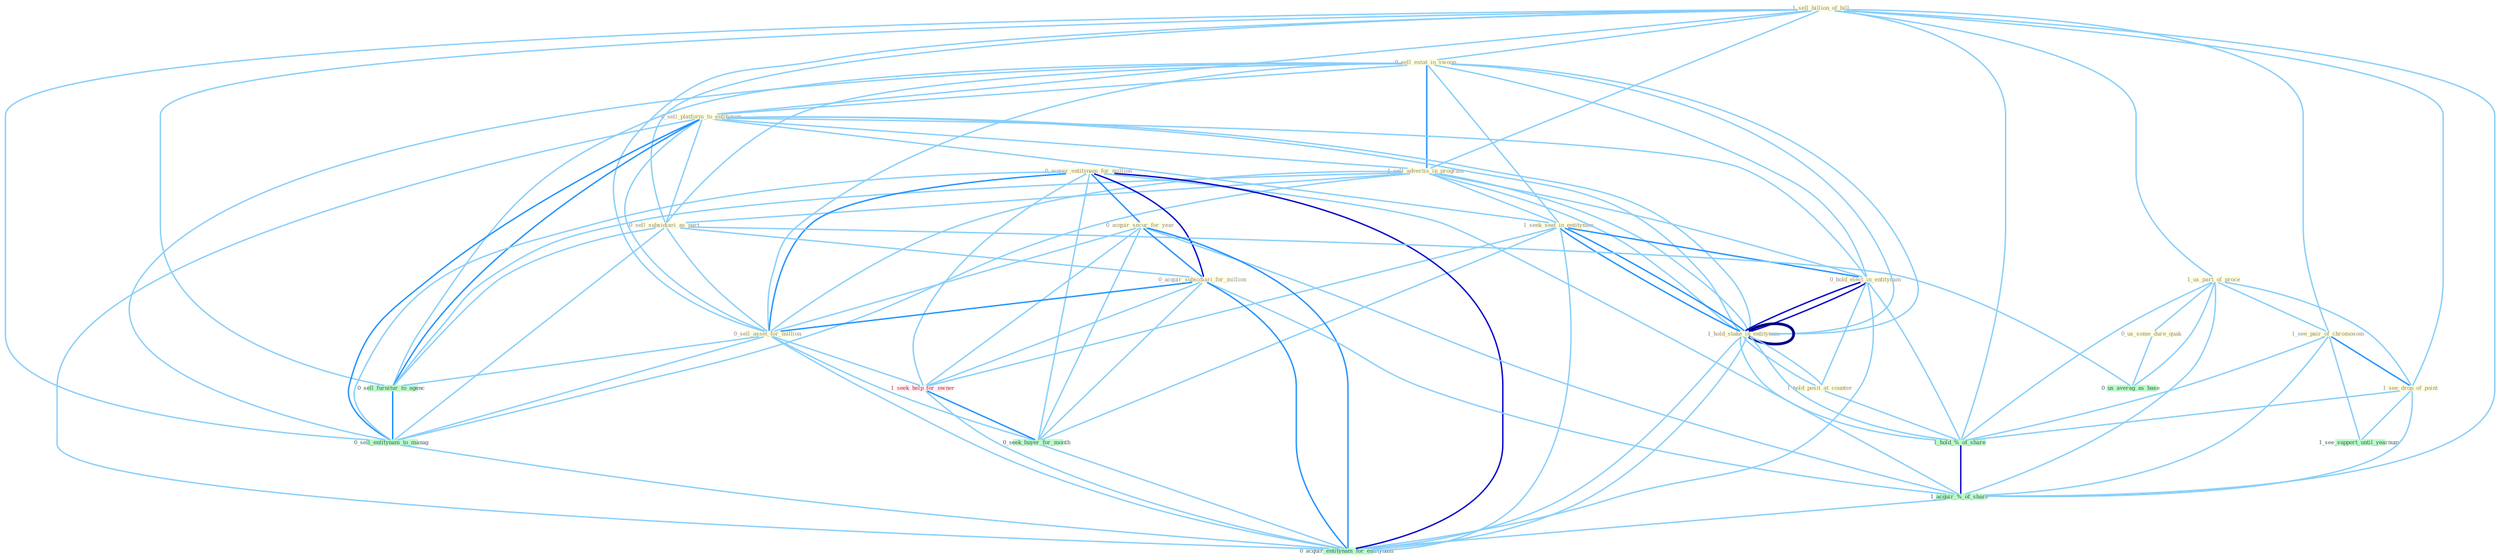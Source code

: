 Graph G{ 
    node
    [shape=polygon,style=filled,width=.5,height=.06,color="#BDFCC9",fixedsize=true,fontsize=4,
    fontcolor="#2f4f4f"];
    {node
    [color="#ffffe0", fontcolor="#8b7d6b"] "1_sell_billion_of_bill " "0_sell_estat_in_swoop " "0_sell_platform_to_entitynam " "1_sell_advertis_in_program " "1_seek_seat_in_entitynam " "0_hold_elect_in_entitynam " "1_hold_stake_in_entitynam " "1_us_part_of_proce " "0_acquir_entitynam_for_million " "0_us_some_dure_quak " "0_sell_subsidiari_as_part " "1_hold_posit_at_counter " "0_acquir_secur_for_year " "1_see_pair_of_chromosom " "1_see_drop_of_point " "0_acquir_subsidiari_for_million " "0_sell_asset_for_million "}
{node [color="#fff0f5", fontcolor="#b22222"] "1_seek_help_for_owner "}
edge [color="#B0E2FF"];

	"1_sell_billion_of_bill " -- "0_sell_estat_in_swoop " [w="1", color="#87cefa" ];
	"1_sell_billion_of_bill " -- "0_sell_platform_to_entitynam " [w="1", color="#87cefa" ];
	"1_sell_billion_of_bill " -- "1_sell_advertis_in_program " [w="1", color="#87cefa" ];
	"1_sell_billion_of_bill " -- "1_us_part_of_proce " [w="1", color="#87cefa" ];
	"1_sell_billion_of_bill " -- "0_sell_subsidiari_as_part " [w="1", color="#87cefa" ];
	"1_sell_billion_of_bill " -- "1_see_pair_of_chromosom " [w="1", color="#87cefa" ];
	"1_sell_billion_of_bill " -- "1_see_drop_of_point " [w="1", color="#87cefa" ];
	"1_sell_billion_of_bill " -- "0_sell_asset_for_million " [w="1", color="#87cefa" ];
	"1_sell_billion_of_bill " -- "1_hold_%_of_share " [w="1", color="#87cefa" ];
	"1_sell_billion_of_bill " -- "1_acquir_%_of_share " [w="1", color="#87cefa" ];
	"1_sell_billion_of_bill " -- "0_sell_furnitur_to_agenc " [w="1", color="#87cefa" ];
	"1_sell_billion_of_bill " -- "0_sell_entitynam_to_manag " [w="1", color="#87cefa" ];
	"0_sell_estat_in_swoop " -- "0_sell_platform_to_entitynam " [w="1", color="#87cefa" ];
	"0_sell_estat_in_swoop " -- "1_sell_advertis_in_program " [w="2", color="#1e90ff" , len=0.8];
	"0_sell_estat_in_swoop " -- "1_seek_seat_in_entitynam " [w="1", color="#87cefa" ];
	"0_sell_estat_in_swoop " -- "0_hold_elect_in_entitynam " [w="1", color="#87cefa" ];
	"0_sell_estat_in_swoop " -- "1_hold_stake_in_entitynam " [w="1", color="#87cefa" ];
	"0_sell_estat_in_swoop " -- "0_sell_subsidiari_as_part " [w="1", color="#87cefa" ];
	"0_sell_estat_in_swoop " -- "0_sell_asset_for_million " [w="1", color="#87cefa" ];
	"0_sell_estat_in_swoop " -- "1_hold_stake_in_entitynam " [w="1", color="#87cefa" ];
	"0_sell_estat_in_swoop " -- "0_sell_furnitur_to_agenc " [w="1", color="#87cefa" ];
	"0_sell_estat_in_swoop " -- "0_sell_entitynam_to_manag " [w="1", color="#87cefa" ];
	"0_sell_platform_to_entitynam " -- "1_sell_advertis_in_program " [w="1", color="#87cefa" ];
	"0_sell_platform_to_entitynam " -- "1_seek_seat_in_entitynam " [w="1", color="#87cefa" ];
	"0_sell_platform_to_entitynam " -- "0_hold_elect_in_entitynam " [w="1", color="#87cefa" ];
	"0_sell_platform_to_entitynam " -- "1_hold_stake_in_entitynam " [w="1", color="#87cefa" ];
	"0_sell_platform_to_entitynam " -- "0_sell_subsidiari_as_part " [w="1", color="#87cefa" ];
	"0_sell_platform_to_entitynam " -- "0_sell_asset_for_million " [w="1", color="#87cefa" ];
	"0_sell_platform_to_entitynam " -- "1_hold_stake_in_entitynam " [w="1", color="#87cefa" ];
	"0_sell_platform_to_entitynam " -- "0_sell_furnitur_to_agenc " [w="2", color="#1e90ff" , len=0.8];
	"0_sell_platform_to_entitynam " -- "0_sell_entitynam_to_manag " [w="2", color="#1e90ff" , len=0.8];
	"0_sell_platform_to_entitynam " -- "0_acquir_entitynam_for_entitynam " [w="1", color="#87cefa" ];
	"1_sell_advertis_in_program " -- "1_seek_seat_in_entitynam " [w="1", color="#87cefa" ];
	"1_sell_advertis_in_program " -- "0_hold_elect_in_entitynam " [w="1", color="#87cefa" ];
	"1_sell_advertis_in_program " -- "1_hold_stake_in_entitynam " [w="1", color="#87cefa" ];
	"1_sell_advertis_in_program " -- "0_sell_subsidiari_as_part " [w="1", color="#87cefa" ];
	"1_sell_advertis_in_program " -- "0_sell_asset_for_million " [w="1", color="#87cefa" ];
	"1_sell_advertis_in_program " -- "1_hold_stake_in_entitynam " [w="1", color="#87cefa" ];
	"1_sell_advertis_in_program " -- "0_sell_furnitur_to_agenc " [w="1", color="#87cefa" ];
	"1_sell_advertis_in_program " -- "0_sell_entitynam_to_manag " [w="1", color="#87cefa" ];
	"1_seek_seat_in_entitynam " -- "0_hold_elect_in_entitynam " [w="2", color="#1e90ff" , len=0.8];
	"1_seek_seat_in_entitynam " -- "1_hold_stake_in_entitynam " [w="2", color="#1e90ff" , len=0.8];
	"1_seek_seat_in_entitynam " -- "1_hold_stake_in_entitynam " [w="2", color="#1e90ff" , len=0.8];
	"1_seek_seat_in_entitynam " -- "1_seek_help_for_owner " [w="1", color="#87cefa" ];
	"1_seek_seat_in_entitynam " -- "0_seek_buyer_for_month " [w="1", color="#87cefa" ];
	"1_seek_seat_in_entitynam " -- "0_acquir_entitynam_for_entitynam " [w="1", color="#87cefa" ];
	"0_hold_elect_in_entitynam " -- "1_hold_stake_in_entitynam " [w="3", color="#0000cd" , len=0.6];
	"0_hold_elect_in_entitynam " -- "1_hold_posit_at_counter " [w="1", color="#87cefa" ];
	"0_hold_elect_in_entitynam " -- "1_hold_%_of_share " [w="1", color="#87cefa" ];
	"0_hold_elect_in_entitynam " -- "1_hold_stake_in_entitynam " [w="3", color="#0000cd" , len=0.6];
	"0_hold_elect_in_entitynam " -- "0_acquir_entitynam_for_entitynam " [w="1", color="#87cefa" ];
	"1_hold_stake_in_entitynam " -- "1_hold_posit_at_counter " [w="1", color="#87cefa" ];
	"1_hold_stake_in_entitynam " -- "1_hold_%_of_share " [w="1", color="#87cefa" ];
	"1_hold_stake_in_entitynam " -- "1_hold_stake_in_entitynam " [w="4", style=bold, color="#000080", len=0.4];
	"1_hold_stake_in_entitynam " -- "0_acquir_entitynam_for_entitynam " [w="1", color="#87cefa" ];
	"1_us_part_of_proce " -- "0_us_some_dure_quak " [w="1", color="#87cefa" ];
	"1_us_part_of_proce " -- "1_see_pair_of_chromosom " [w="1", color="#87cefa" ];
	"1_us_part_of_proce " -- "1_see_drop_of_point " [w="1", color="#87cefa" ];
	"1_us_part_of_proce " -- "1_hold_%_of_share " [w="1", color="#87cefa" ];
	"1_us_part_of_proce " -- "1_acquir_%_of_share " [w="1", color="#87cefa" ];
	"1_us_part_of_proce " -- "0_us_averag_as_base " [w="1", color="#87cefa" ];
	"0_acquir_entitynam_for_million " -- "0_acquir_secur_for_year " [w="2", color="#1e90ff" , len=0.8];
	"0_acquir_entitynam_for_million " -- "0_acquir_subsidiari_for_million " [w="3", color="#0000cd" , len=0.6];
	"0_acquir_entitynam_for_million " -- "0_sell_asset_for_million " [w="2", color="#1e90ff" , len=0.8];
	"0_acquir_entitynam_for_million " -- "1_seek_help_for_owner " [w="1", color="#87cefa" ];
	"0_acquir_entitynam_for_million " -- "0_seek_buyer_for_month " [w="1", color="#87cefa" ];
	"0_acquir_entitynam_for_million " -- "1_acquir_%_of_share " [w="1", color="#87cefa" ];
	"0_acquir_entitynam_for_million " -- "0_sell_entitynam_to_manag " [w="1", color="#87cefa" ];
	"0_acquir_entitynam_for_million " -- "0_acquir_entitynam_for_entitynam " [w="3", color="#0000cd" , len=0.6];
	"0_us_some_dure_quak " -- "0_us_averag_as_base " [w="1", color="#87cefa" ];
	"0_sell_subsidiari_as_part " -- "0_acquir_subsidiari_for_million " [w="1", color="#87cefa" ];
	"0_sell_subsidiari_as_part " -- "0_sell_asset_for_million " [w="1", color="#87cefa" ];
	"0_sell_subsidiari_as_part " -- "0_sell_furnitur_to_agenc " [w="1", color="#87cefa" ];
	"0_sell_subsidiari_as_part " -- "0_us_averag_as_base " [w="1", color="#87cefa" ];
	"0_sell_subsidiari_as_part " -- "0_sell_entitynam_to_manag " [w="1", color="#87cefa" ];
	"1_hold_posit_at_counter " -- "1_hold_%_of_share " [w="1", color="#87cefa" ];
	"1_hold_posit_at_counter " -- "1_hold_stake_in_entitynam " [w="1", color="#87cefa" ];
	"0_acquir_secur_for_year " -- "0_acquir_subsidiari_for_million " [w="2", color="#1e90ff" , len=0.8];
	"0_acquir_secur_for_year " -- "0_sell_asset_for_million " [w="1", color="#87cefa" ];
	"0_acquir_secur_for_year " -- "1_seek_help_for_owner " [w="1", color="#87cefa" ];
	"0_acquir_secur_for_year " -- "0_seek_buyer_for_month " [w="1", color="#87cefa" ];
	"0_acquir_secur_for_year " -- "1_acquir_%_of_share " [w="1", color="#87cefa" ];
	"0_acquir_secur_for_year " -- "0_acquir_entitynam_for_entitynam " [w="2", color="#1e90ff" , len=0.8];
	"1_see_pair_of_chromosom " -- "1_see_drop_of_point " [w="2", color="#1e90ff" , len=0.8];
	"1_see_pair_of_chromosom " -- "1_hold_%_of_share " [w="1", color="#87cefa" ];
	"1_see_pair_of_chromosom " -- "1_acquir_%_of_share " [w="1", color="#87cefa" ];
	"1_see_pair_of_chromosom " -- "1_see_support_until_yearnum " [w="1", color="#87cefa" ];
	"1_see_drop_of_point " -- "1_hold_%_of_share " [w="1", color="#87cefa" ];
	"1_see_drop_of_point " -- "1_acquir_%_of_share " [w="1", color="#87cefa" ];
	"1_see_drop_of_point " -- "1_see_support_until_yearnum " [w="1", color="#87cefa" ];
	"0_acquir_subsidiari_for_million " -- "0_sell_asset_for_million " [w="2", color="#1e90ff" , len=0.8];
	"0_acquir_subsidiari_for_million " -- "1_seek_help_for_owner " [w="1", color="#87cefa" ];
	"0_acquir_subsidiari_for_million " -- "0_seek_buyer_for_month " [w="1", color="#87cefa" ];
	"0_acquir_subsidiari_for_million " -- "1_acquir_%_of_share " [w="1", color="#87cefa" ];
	"0_acquir_subsidiari_for_million " -- "0_acquir_entitynam_for_entitynam " [w="2", color="#1e90ff" , len=0.8];
	"0_sell_asset_for_million " -- "1_seek_help_for_owner " [w="1", color="#87cefa" ];
	"0_sell_asset_for_million " -- "0_seek_buyer_for_month " [w="1", color="#87cefa" ];
	"0_sell_asset_for_million " -- "0_sell_furnitur_to_agenc " [w="1", color="#87cefa" ];
	"0_sell_asset_for_million " -- "0_sell_entitynam_to_manag " [w="1", color="#87cefa" ];
	"0_sell_asset_for_million " -- "0_acquir_entitynam_for_entitynam " [w="1", color="#87cefa" ];
	"1_hold_%_of_share " -- "1_hold_stake_in_entitynam " [w="1", color="#87cefa" ];
	"1_hold_%_of_share " -- "1_acquir_%_of_share " [w="3", color="#0000cd" , len=0.6];
	"1_hold_stake_in_entitynam " -- "0_acquir_entitynam_for_entitynam " [w="1", color="#87cefa" ];
	"1_seek_help_for_owner " -- "0_seek_buyer_for_month " [w="2", color="#1e90ff" , len=0.8];
	"1_seek_help_for_owner " -- "0_acquir_entitynam_for_entitynam " [w="1", color="#87cefa" ];
	"0_seek_buyer_for_month " -- "0_acquir_entitynam_for_entitynam " [w="1", color="#87cefa" ];
	"1_acquir_%_of_share " -- "0_acquir_entitynam_for_entitynam " [w="1", color="#87cefa" ];
	"0_sell_furnitur_to_agenc " -- "0_sell_entitynam_to_manag " [w="2", color="#1e90ff" , len=0.8];
	"0_sell_entitynam_to_manag " -- "0_acquir_entitynam_for_entitynam " [w="1", color="#87cefa" ];
}